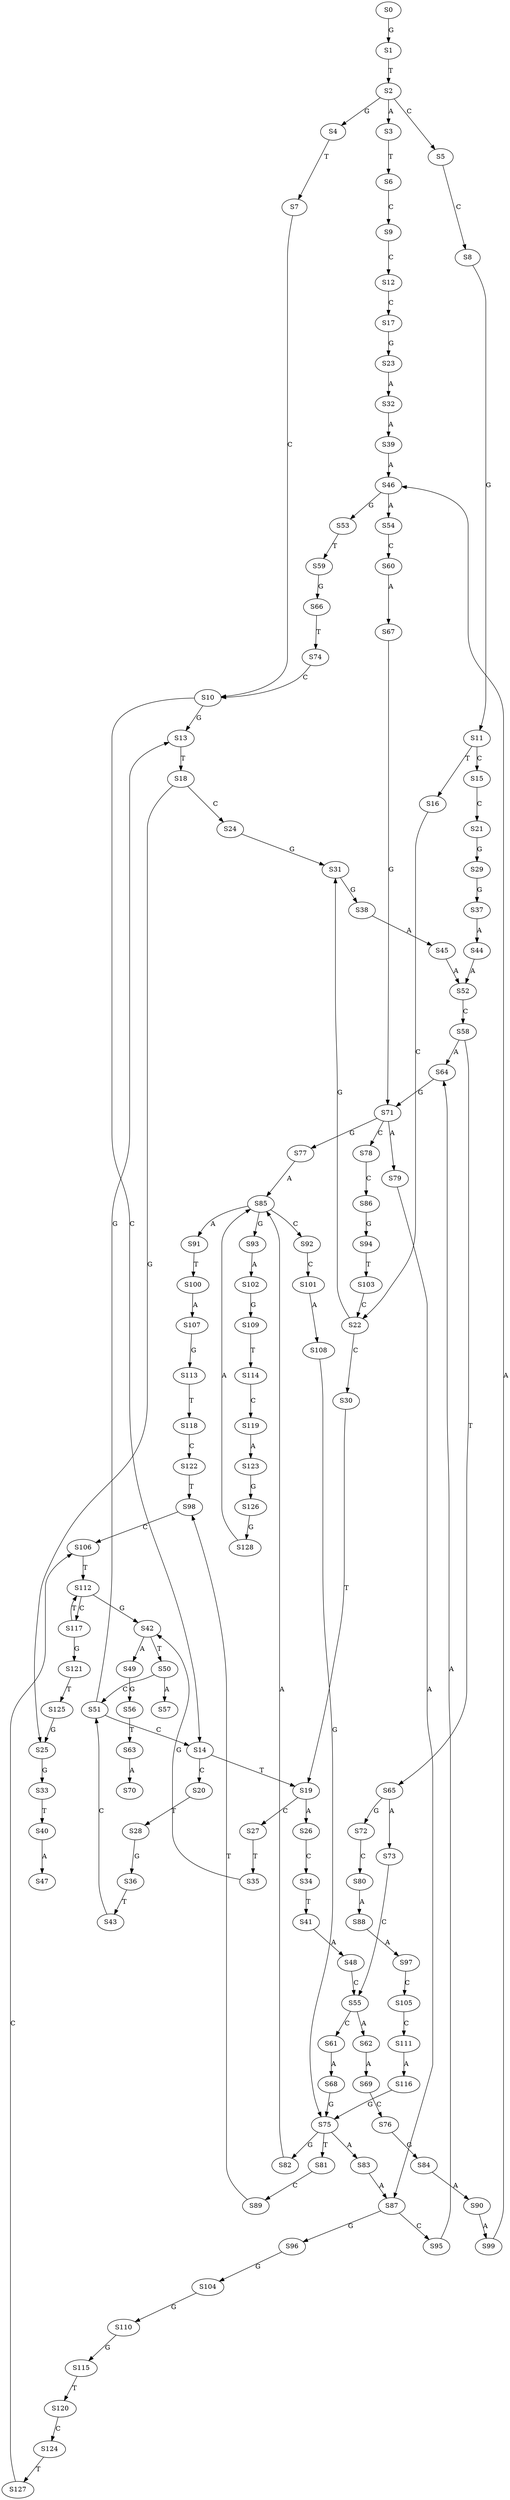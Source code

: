 strict digraph  {
	S0 -> S1 [ label = G ];
	S1 -> S2 [ label = T ];
	S2 -> S3 [ label = A ];
	S2 -> S4 [ label = G ];
	S2 -> S5 [ label = C ];
	S3 -> S6 [ label = T ];
	S4 -> S7 [ label = T ];
	S5 -> S8 [ label = C ];
	S6 -> S9 [ label = C ];
	S7 -> S10 [ label = C ];
	S8 -> S11 [ label = G ];
	S9 -> S12 [ label = C ];
	S10 -> S13 [ label = G ];
	S10 -> S14 [ label = C ];
	S11 -> S15 [ label = C ];
	S11 -> S16 [ label = T ];
	S12 -> S17 [ label = C ];
	S13 -> S18 [ label = T ];
	S14 -> S19 [ label = T ];
	S14 -> S20 [ label = C ];
	S15 -> S21 [ label = C ];
	S16 -> S22 [ label = C ];
	S17 -> S23 [ label = G ];
	S18 -> S24 [ label = C ];
	S18 -> S25 [ label = G ];
	S19 -> S26 [ label = A ];
	S19 -> S27 [ label = C ];
	S20 -> S28 [ label = T ];
	S21 -> S29 [ label = G ];
	S22 -> S30 [ label = C ];
	S22 -> S31 [ label = G ];
	S23 -> S32 [ label = A ];
	S24 -> S31 [ label = G ];
	S25 -> S33 [ label = G ];
	S26 -> S34 [ label = C ];
	S27 -> S35 [ label = T ];
	S28 -> S36 [ label = G ];
	S29 -> S37 [ label = G ];
	S30 -> S19 [ label = T ];
	S31 -> S38 [ label = G ];
	S32 -> S39 [ label = A ];
	S33 -> S40 [ label = T ];
	S34 -> S41 [ label = T ];
	S35 -> S42 [ label = G ];
	S36 -> S43 [ label = T ];
	S37 -> S44 [ label = A ];
	S38 -> S45 [ label = A ];
	S39 -> S46 [ label = A ];
	S40 -> S47 [ label = A ];
	S41 -> S48 [ label = A ];
	S42 -> S49 [ label = A ];
	S42 -> S50 [ label = T ];
	S43 -> S51 [ label = C ];
	S44 -> S52 [ label = A ];
	S45 -> S52 [ label = A ];
	S46 -> S53 [ label = G ];
	S46 -> S54 [ label = A ];
	S48 -> S55 [ label = C ];
	S49 -> S56 [ label = G ];
	S50 -> S57 [ label = A ];
	S50 -> S51 [ label = C ];
	S51 -> S14 [ label = C ];
	S51 -> S13 [ label = G ];
	S52 -> S58 [ label = C ];
	S53 -> S59 [ label = T ];
	S54 -> S60 [ label = C ];
	S55 -> S61 [ label = C ];
	S55 -> S62 [ label = A ];
	S56 -> S63 [ label = T ];
	S58 -> S64 [ label = A ];
	S58 -> S65 [ label = T ];
	S59 -> S66 [ label = G ];
	S60 -> S67 [ label = A ];
	S61 -> S68 [ label = A ];
	S62 -> S69 [ label = A ];
	S63 -> S70 [ label = A ];
	S64 -> S71 [ label = G ];
	S65 -> S72 [ label = G ];
	S65 -> S73 [ label = A ];
	S66 -> S74 [ label = T ];
	S67 -> S71 [ label = G ];
	S68 -> S75 [ label = G ];
	S69 -> S76 [ label = C ];
	S71 -> S77 [ label = G ];
	S71 -> S78 [ label = C ];
	S71 -> S79 [ label = A ];
	S72 -> S80 [ label = C ];
	S73 -> S55 [ label = C ];
	S74 -> S10 [ label = C ];
	S75 -> S81 [ label = T ];
	S75 -> S82 [ label = G ];
	S75 -> S83 [ label = A ];
	S76 -> S84 [ label = G ];
	S77 -> S85 [ label = A ];
	S78 -> S86 [ label = C ];
	S79 -> S87 [ label = A ];
	S80 -> S88 [ label = A ];
	S81 -> S89 [ label = C ];
	S82 -> S85 [ label = A ];
	S83 -> S87 [ label = A ];
	S84 -> S90 [ label = A ];
	S85 -> S91 [ label = A ];
	S85 -> S92 [ label = C ];
	S85 -> S93 [ label = G ];
	S86 -> S94 [ label = G ];
	S87 -> S95 [ label = C ];
	S87 -> S96 [ label = G ];
	S88 -> S97 [ label = A ];
	S89 -> S98 [ label = T ];
	S90 -> S99 [ label = A ];
	S91 -> S100 [ label = T ];
	S92 -> S101 [ label = C ];
	S93 -> S102 [ label = A ];
	S94 -> S103 [ label = T ];
	S95 -> S64 [ label = A ];
	S96 -> S104 [ label = G ];
	S97 -> S105 [ label = C ];
	S98 -> S106 [ label = C ];
	S99 -> S46 [ label = A ];
	S100 -> S107 [ label = A ];
	S101 -> S108 [ label = A ];
	S102 -> S109 [ label = G ];
	S103 -> S22 [ label = C ];
	S104 -> S110 [ label = G ];
	S105 -> S111 [ label = C ];
	S106 -> S112 [ label = T ];
	S107 -> S113 [ label = G ];
	S108 -> S75 [ label = G ];
	S109 -> S114 [ label = T ];
	S110 -> S115 [ label = G ];
	S111 -> S116 [ label = A ];
	S112 -> S42 [ label = G ];
	S112 -> S117 [ label = C ];
	S113 -> S118 [ label = T ];
	S114 -> S119 [ label = C ];
	S115 -> S120 [ label = T ];
	S116 -> S75 [ label = G ];
	S117 -> S112 [ label = T ];
	S117 -> S121 [ label = G ];
	S118 -> S122 [ label = C ];
	S119 -> S123 [ label = A ];
	S120 -> S124 [ label = C ];
	S121 -> S125 [ label = T ];
	S122 -> S98 [ label = T ];
	S123 -> S126 [ label = G ];
	S124 -> S127 [ label = T ];
	S125 -> S25 [ label = G ];
	S126 -> S128 [ label = G ];
	S127 -> S106 [ label = C ];
	S128 -> S85 [ label = A ];
}
